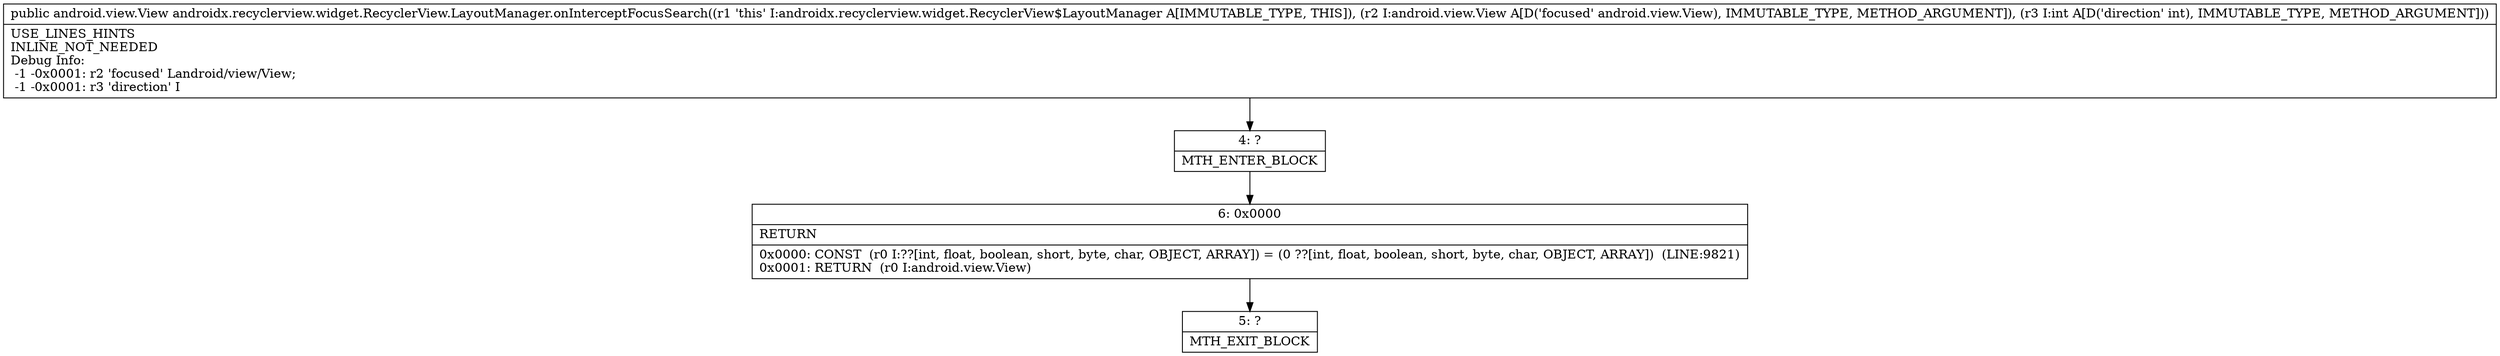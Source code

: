 digraph "CFG forandroidx.recyclerview.widget.RecyclerView.LayoutManager.onInterceptFocusSearch(Landroid\/view\/View;I)Landroid\/view\/View;" {
Node_4 [shape=record,label="{4\:\ ?|MTH_ENTER_BLOCK\l}"];
Node_6 [shape=record,label="{6\:\ 0x0000|RETURN\l|0x0000: CONST  (r0 I:??[int, float, boolean, short, byte, char, OBJECT, ARRAY]) = (0 ??[int, float, boolean, short, byte, char, OBJECT, ARRAY])  (LINE:9821)\l0x0001: RETURN  (r0 I:android.view.View) \l}"];
Node_5 [shape=record,label="{5\:\ ?|MTH_EXIT_BLOCK\l}"];
MethodNode[shape=record,label="{public android.view.View androidx.recyclerview.widget.RecyclerView.LayoutManager.onInterceptFocusSearch((r1 'this' I:androidx.recyclerview.widget.RecyclerView$LayoutManager A[IMMUTABLE_TYPE, THIS]), (r2 I:android.view.View A[D('focused' android.view.View), IMMUTABLE_TYPE, METHOD_ARGUMENT]), (r3 I:int A[D('direction' int), IMMUTABLE_TYPE, METHOD_ARGUMENT]))  | USE_LINES_HINTS\lINLINE_NOT_NEEDED\lDebug Info:\l  \-1 \-0x0001: r2 'focused' Landroid\/view\/View;\l  \-1 \-0x0001: r3 'direction' I\l}"];
MethodNode -> Node_4;Node_4 -> Node_6;
Node_6 -> Node_5;
}

